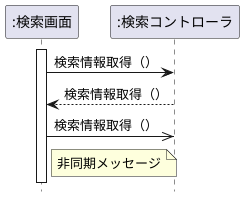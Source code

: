 @startuml
hide footbox
' kinparam style strictuml /' 厳密なUMLに準拠する'/
participant ":検索画面" as seach
participant ":検索コントローラ" as control
activate seach
seach -> control: 検索情報取得（）
seach <-- control: 検索情報取得（）
seach ->> control: 検索情報取得（）
deactivate control
note right of seach : 非同期メッセージ
@enduml